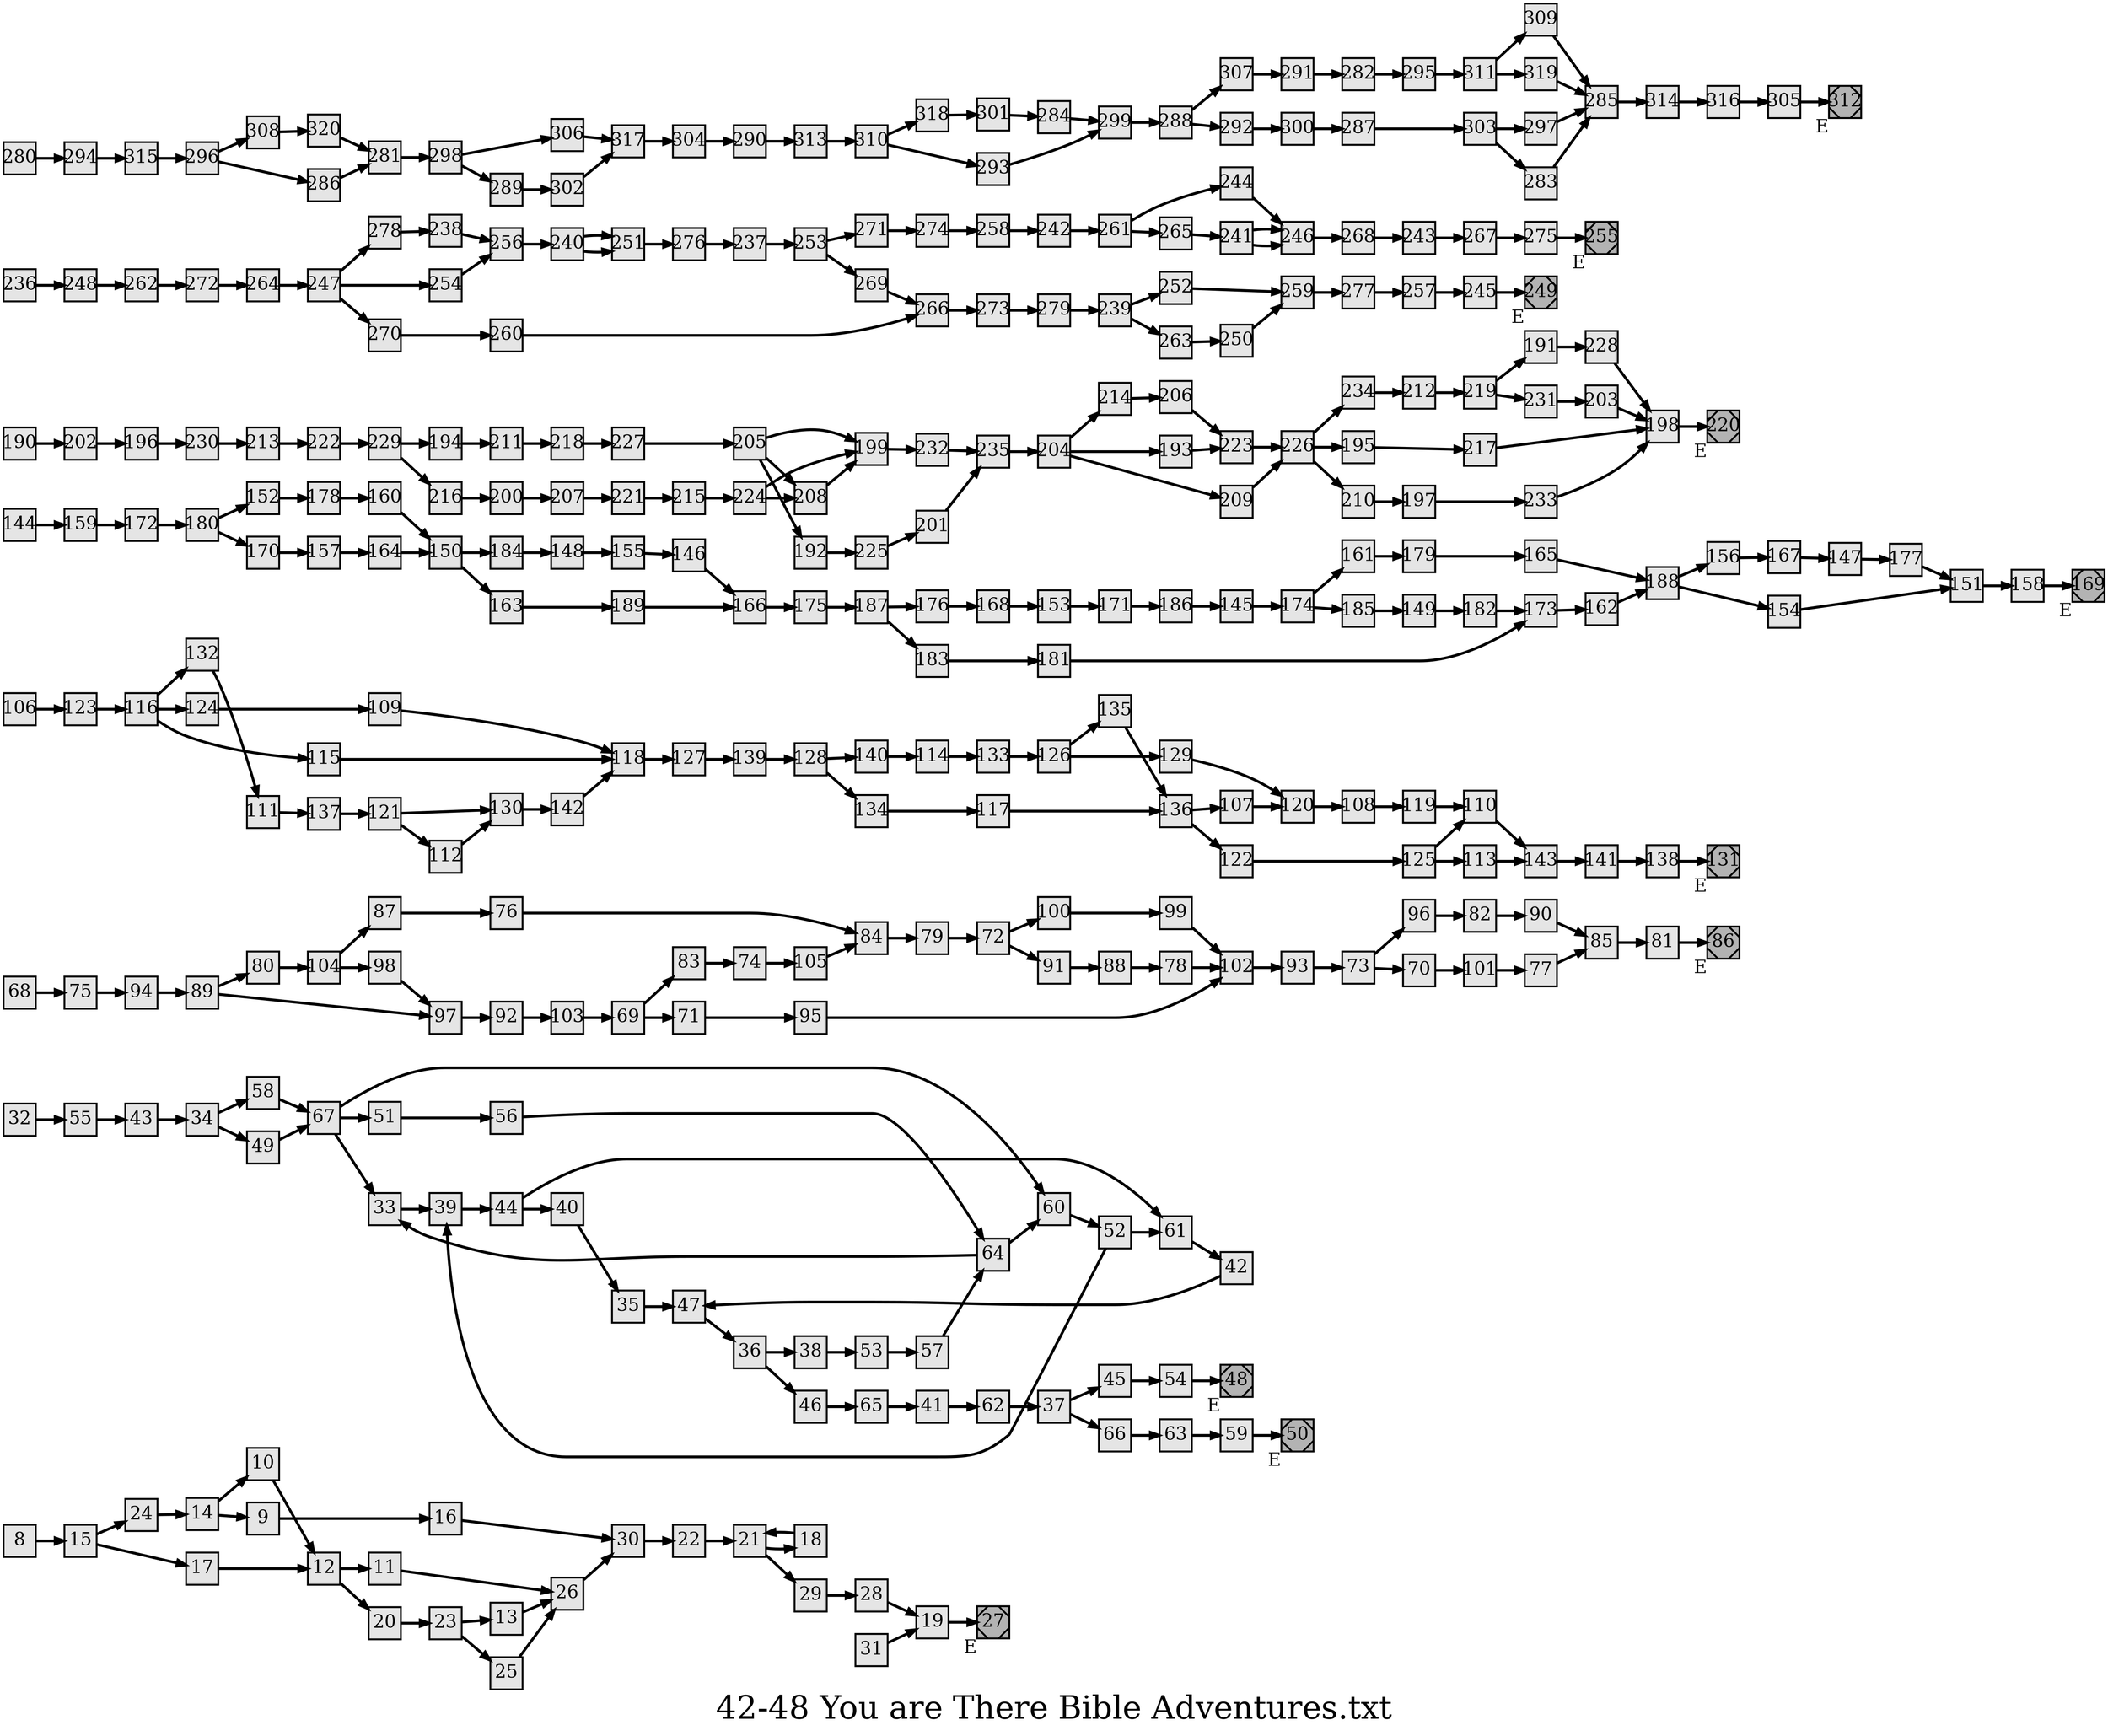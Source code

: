 digraph g{
  graph [ label="42-48 You are There Bible Adventures.txt" rankdir=LR, ordering=out, fontsize=36, nodesep="0.35", ranksep="0.45"];
  node  [shape=rect, penwidth=2, fontsize=20, style=filled, fillcolor=grey90, margin="0,0", labelfloat=true, regular=true, fixedsize=true];
  edge  [labelfloat=true, penwidth=3, fontsize=12];
  
  
  
  
  
  
  
  8 -> 15;
  9 -> 16;
  10 -> 12;
  11 -> 26;
  12 -> 11;
  12 -> 20;
  13 -> 26;
  14 -> 10;
  14 -> 9;
  15 -> 24;
  15 -> 17;
  16 -> 30;
  17 -> 12;
  18 -> 21;
  19 -> 27;
  20 -> 23;
  21 -> 18;
  21 -> 29;
  22 -> 21;
  23 -> 13;
  23 -> 25;
  24 -> 14;
  25 -> 26;
  26 -> 30;
  27	[ xlabel="E", shape=Msquare, fontsize=20, fillcolor=grey70 ];
  28 -> 19;
  29 -> 28;
  30 -> 22;
  31 -> 19;
  
  
  
  
  
  
  32 -> 55;
  33 -> 39;
  34 -> 58;
  34 -> 49;
  35 -> 47;
  36 -> 38;
  36 -> 46;
  37 -> 45;
  37 -> 66;
  38 -> 53;
  39 -> 44;
  40 -> 35;
  41 -> 62;
  42 -> 47;
  43 -> 34;
  44 -> 61;
  44 -> 40;
  45 -> 54;
  46 -> 65;
  47 -> 36;
  48	[ xlabel="E", shape=Msquare, fontsize=20, fillcolor=grey70 ];
  49 -> 67;
  50	[ xlabel="E", shape=Msquare, fontsize=20, fillcolor=grey70 ];
  51 -> 56;
  52 -> 39;
  52 -> 61;
  53 -> 57;
  54 -> 48;
  55 -> 43;
  56 -> 64;
  57 -> 64;
  58 -> 67;
  59 -> 50;
  60 -> 52;
  61 -> 42;
  62 -> 37;
  63 -> 59;
  64 -> 60;
  64 -> 33;
  65 -> 41;
  66 -> 63;
  67 -> 60;
  67 -> 51;
  67 -> 33;
  
  
  
  
  
  
  68 -> 75;
  69 -> 83;
  69 -> 71;
  70 -> 101;
  71 -> 95;
  72 -> 100;
  72 -> 91;
  73 -> 96;
  73 -> 70;
  74 -> 105;
  75 -> 94;
  76 -> 84;
  77 -> 85;
  78 -> 102;
  79 -> 72;
  80 -> 104;
  81 -> 86;
  82 -> 90;
  83 -> 74;
  84 -> 79;
  85 -> 81;
  86	[ xlabel="E", shape=Msquare, fontsize=20, fillcolor=grey70 ];
  87 -> 76;
  88 -> 78;
  89 -> 80;
  89 -> 97;
  90 -> 85;
  91 -> 88;
  92 -> 103;
  93 -> 73;
  94 -> 89;
  95 -> 102;
  96 -> 82;
  97 -> 92;
  98 -> 97;
  99 -> 102;
  100 -> 99;
  101 -> 77;
  102 -> 93;
  103 -> 69;
  104 -> 87;
  104 -> 98;
  105 -> 84;
  
  
  
  
  
  
  106 -> 123;
  107 -> 120;
  108 -> 119;
  109 -> 118;
  110 -> 143;
  111 -> 137;
  112 -> 130;
  113 -> 143;
  114 -> 133;
  115 -> 118;
  116 -> 132;
  116 -> 124;
  116 -> 115;
  117 -> 136;
  118 -> 127;
  119 -> 110;
  120 -> 108;
  121 -> 130;
  121 -> 112;
  122 -> 125;
  123 -> 116;
  124 -> 109;
  125 -> 110;
  125 -> 113;
  126 -> 135;
  126 -> 129;
  127 -> 139;
  128 -> 140;
  128 -> 134;
  129 -> 120;
  130 -> 142;
  131	[ xlabel="E", shape=Msquare, fontsize=20, fillcolor=grey70 ];
  132 -> 111;
  133 -> 126;
  134 -> 117;
  135 -> 136;
  136 -> 107;
  136 -> 122;
  137 -> 121;
  138 -> 131;
  139 -> 128;
  140 -> 114;
  141 -> 138;
  142 -> 118;
  143 -> 141;
  
  
  
  
  
  
  144 -> 159;
  145 -> 174;
  146 -> 166;
  147 -> 177;
  148 -> 155;
  149 -> 182;
  150 -> 184;
  150 -> 163;
  151 -> 158;
  152 -> 178;
  153 -> 171;
  154 -> 151;
  155 -> 146;
  156 -> 167;
  157 -> 164;
  158 -> 169;
  159 -> 172;
  160 -> 150;
  161 -> 179;
  162 -> 188;
  163 -> 189;
  164 -> 150;
  165 -> 188;
  166 -> 175;
  167 -> 147;
  168 -> 153;
  169	[ xlabel="E", shape=Msquare, fontsize=20, fillcolor=grey70 ];
  170 -> 157;
  171 -> 186;
  172 -> 180;
  173 -> 162;
  174 -> 161;
  174 -> 185;
  175 -> 187;
  176 -> 168;
  177 -> 151;
  178 -> 160;
  179 -> 165;
  180 -> 152;
  180 -> 170;
  181 -> 173;
  182 -> 173;
  183 -> 181;
  184 -> 148;
  185 -> 149;
  186 -> 145;
  187 -> 176;
  187 -> 183;
  188 -> 156;
  188 -> 154;
  189 -> 166;
  
  
  
  
  
  
  190 -> 202;
  191 -> 228;
  192 -> 225;
  193 -> 223;
  194 -> 211;
  195 -> 217;
  196 -> 230;
  197 -> 233;
  198 -> 220;
  199 -> 232;
  200 -> 207;
  201 -> 235;
  202 -> 196;
  203 -> 198;
  204 -> 214;
  204 -> 193;
  204 -> 209;
  205 -> 199;
  205 -> 208;
  205 -> 192;
  206 -> 223;
  207 -> 221;
  208 -> 199;
  209 -> 226;
  210 -> 197;
  211 -> 218;
  212 -> 219;
  213 -> 222;
  214 -> 206;
  215 -> 224;
  216 -> 200;
  217 -> 198;
  218 -> 227;
  219 -> 191;
  219 -> 231;
  220	[ xlabel="E", shape=Msquare, fontsize=20, fillcolor=grey70 ];
  221 -> 215;
  222 -> 229;
  223 -> 226;
  224 -> 199;
  224 -> 208;
  225 -> 201;
  226 -> 234;
  226 -> 195;
  226 -> 210;
  227 -> 205;
  228 -> 198;
  229 -> 194;
  229 -> 216;
  230 -> 213;
  231 -> 203;
  232 -> 235;
  233 -> 198;
  234 -> 212;
  235 -> 204;
  
  
  
  
  
  
  236 -> 248;
  237 -> 253;
  238 -> 256;
  239 -> 252;
  239 -> 263;
  240 -> 251;
  241 -> 246;
  240 -> 251;
  241 -> 246;
  242 -> 261;
  243 -> 267;
  244 -> 246;
  245 -> 249;
  246 -> 268;
  247 -> 278;
  247 -> 254;
  247 -> 270;
  248 -> 262;
  249	[ xlabel="E", shape=Msquare, fontsize=20, fillcolor=grey70 ];
  250 -> 259;
  251 -> 276;
  252 -> 259;
  253 -> 271;
  253 -> 269;
  254 -> 256;
  255	[ xlabel="E", shape=Msquare, fontsize=20, fillcolor=grey70 ];
  256 -> 240;
  257 -> 245;
  258 -> 242;
  259 -> 277;
  260 -> 266;
  261 -> 244;
  261 -> 265;
  262 -> 272;
  263 -> 250;
  264 -> 247;
  265 -> 241;
  266 -> 273;
  267 -> 275;
  268 -> 243;
  269 -> 266;
  270 -> 260;
  271 -> 274;
  272 -> 264;
  273 -> 279;
  274 -> 258;
  275 -> 255;
  276 -> 237;
  277 -> 257;
  278 -> 238;
  279 -> 239;
  
  
  
  
  
  
  280 -> 294;
  281 -> 298;
  282 -> 295;
  283 -> 285;
  284 -> 299;
  285 -> 314;
  286 -> 281;
  287 -> 303;
  288 -> 307;
  288 -> 292;
  289 -> 302;
  290 -> 313;
  291 -> 282;
  292 -> 300;
  293 -> 299;
  294 -> 315;
  295 -> 311;
  296 -> 308;
  296 -> 286;
  297 -> 285;
  298 -> 306;
  298 -> 289;
  299 -> 288;
  300 -> 287;
  301 -> 284;
  302 -> 317;
  303 -> 297;
  303 -> 283;
  304 -> 290;
  305 -> 312;
  306 -> 317;
  307 -> 291;
  308 -> 320;
  309 -> 285;
  310 -> 318;
  310 -> 293;
  311 -> 309;
  311 -> 319;
  312	[ xlabel="E", shape=Msquare, fontsize=20, fillcolor=grey70 ];
  313 -> 310;
  314 -> 316;
  315 -> 296;
  316 -> 305;
  317 -> 304;
  318 -> 301;
  319 -> 285;
  320 -> 281;
}

